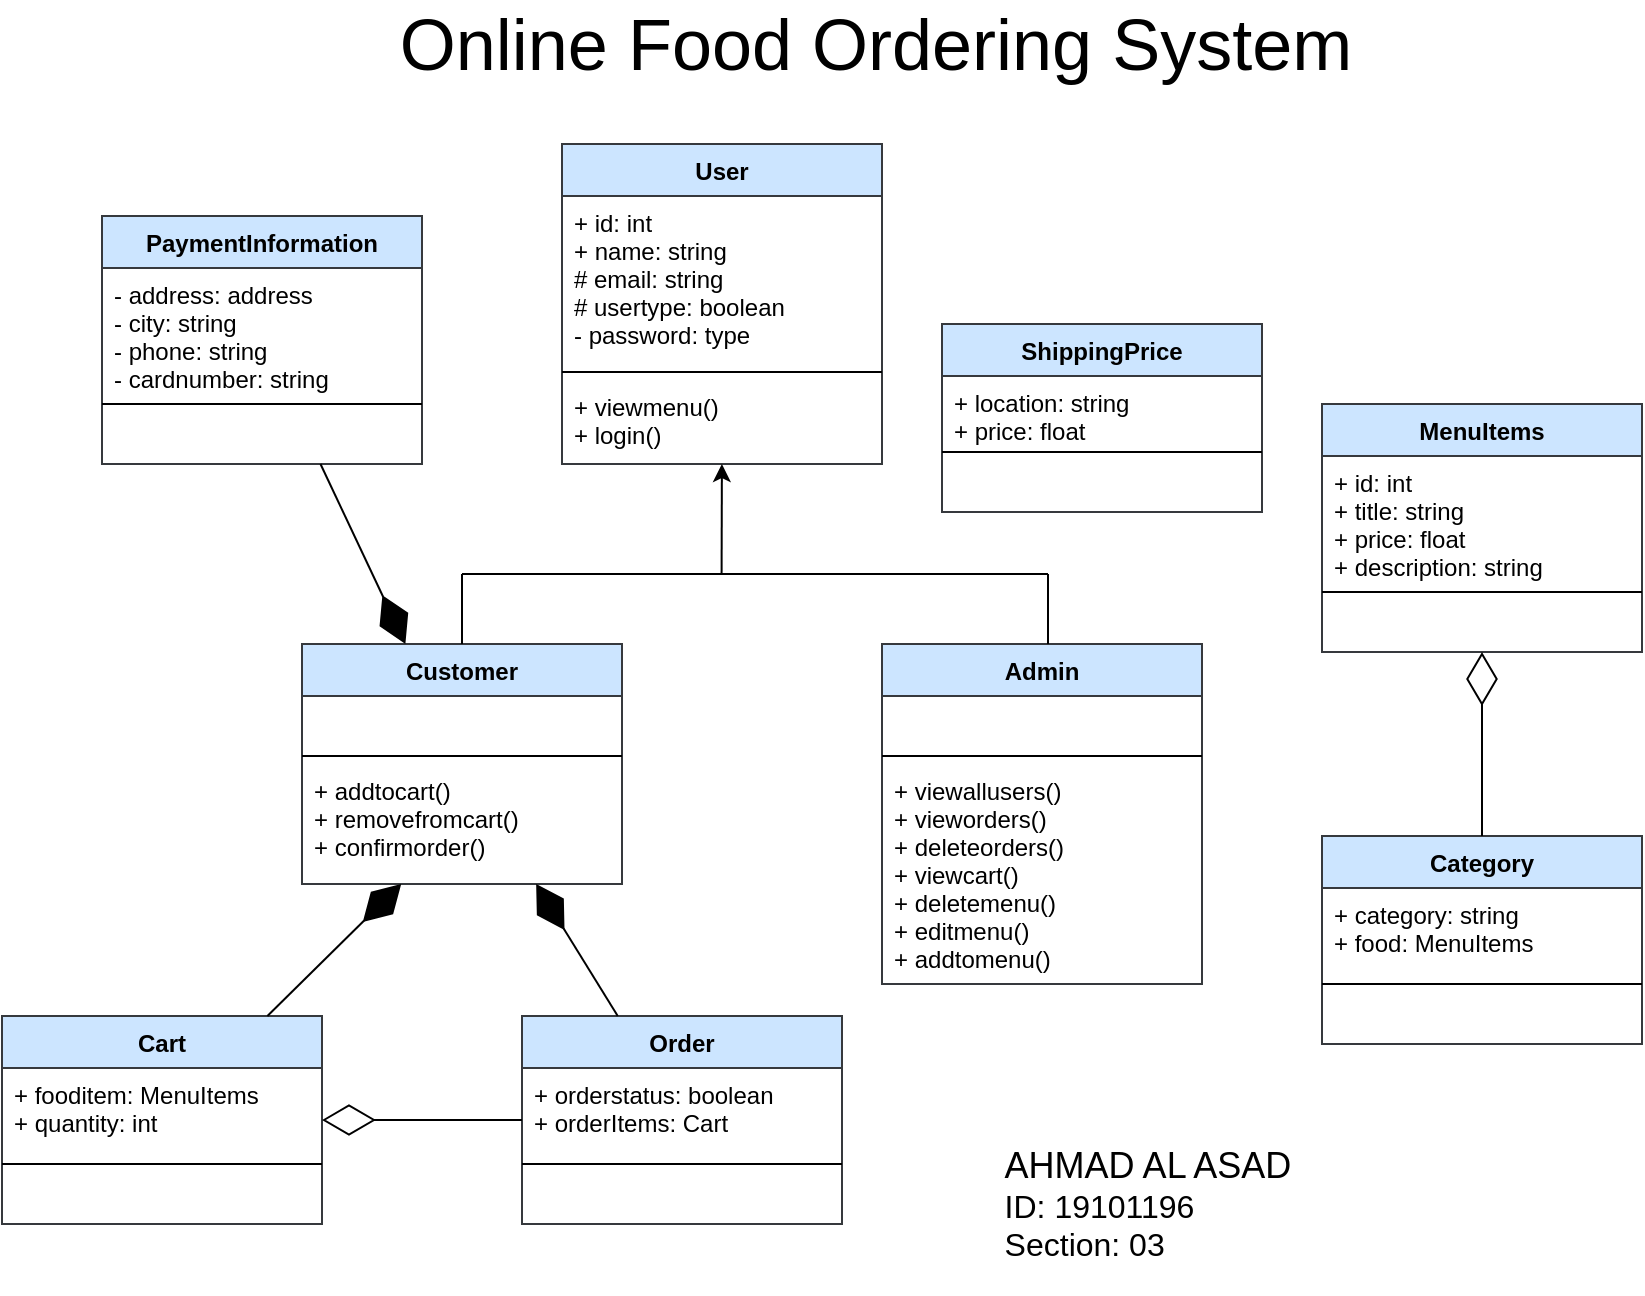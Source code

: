 <mxfile version="15.8.3" type="device"><diagram id="C5RBs43oDa-KdzZeNtuy" name="Page-1"><mxGraphModel dx="2500" dy="941" grid="1" gridSize="10" guides="1" tooltips="1" connect="1" arrows="1" fold="1" page="1" pageScale="1" pageWidth="827" pageHeight="1169" math="0" shadow="0"><root><mxCell id="WIyWlLk6GJQsqaUBKTNV-0"/><mxCell id="WIyWlLk6GJQsqaUBKTNV-1" parent="WIyWlLk6GJQsqaUBKTNV-0"/><mxCell id="1X6px22ZFiSQvDcf_eai-4" value="Cart" style="swimlane;fontStyle=1;align=center;verticalAlign=top;childLayout=stackLayout;horizontal=1;startSize=26;horizontalStack=0;resizeParent=1;resizeParentMax=0;resizeLast=0;collapsible=1;marginBottom=0;fillColor=#cce5ff;strokeColor=#36393d;" vertex="1" parent="WIyWlLk6GJQsqaUBKTNV-1"><mxGeometry x="-23" y="536" width="160" height="104" as="geometry"/></mxCell><mxCell id="1X6px22ZFiSQvDcf_eai-5" value="+ fooditem: MenuItems&#10;+ quantity: int" style="text;strokeColor=none;fillColor=none;align=left;verticalAlign=top;spacingLeft=4;spacingRight=4;overflow=hidden;rotatable=0;points=[[0,0.5],[1,0.5]];portConstraint=eastwest;" vertex="1" parent="1X6px22ZFiSQvDcf_eai-4"><mxGeometry y="26" width="160" height="44" as="geometry"/></mxCell><mxCell id="1X6px22ZFiSQvDcf_eai-6" value="" style="line;strokeWidth=1;fillColor=none;align=left;verticalAlign=middle;spacingTop=-1;spacingLeft=3;spacingRight=3;rotatable=0;labelPosition=right;points=[];portConstraint=eastwest;" vertex="1" parent="1X6px22ZFiSQvDcf_eai-4"><mxGeometry y="70" width="160" height="8" as="geometry"/></mxCell><mxCell id="1X6px22ZFiSQvDcf_eai-7" value=" " style="text;strokeColor=none;fillColor=none;align=left;verticalAlign=top;spacingLeft=4;spacingRight=4;overflow=hidden;rotatable=0;points=[[0,0.5],[1,0.5]];portConstraint=eastwest;" vertex="1" parent="1X6px22ZFiSQvDcf_eai-4"><mxGeometry y="78" width="160" height="26" as="geometry"/></mxCell><mxCell id="1X6px22ZFiSQvDcf_eai-8" value="Category" style="swimlane;fontStyle=1;align=center;verticalAlign=top;childLayout=stackLayout;horizontal=1;startSize=26;horizontalStack=0;resizeParent=1;resizeParentMax=0;resizeLast=0;collapsible=1;marginBottom=0;fillColor=#cce5ff;strokeColor=#36393d;" vertex="1" parent="WIyWlLk6GJQsqaUBKTNV-1"><mxGeometry x="637" y="446" width="160" height="104" as="geometry"/></mxCell><mxCell id="1X6px22ZFiSQvDcf_eai-9" value="+ category: string&#10;+ food: MenuItems" style="text;strokeColor=none;fillColor=none;align=left;verticalAlign=top;spacingLeft=4;spacingRight=4;overflow=hidden;rotatable=0;points=[[0,0.5],[1,0.5]];portConstraint=eastwest;" vertex="1" parent="1X6px22ZFiSQvDcf_eai-8"><mxGeometry y="26" width="160" height="44" as="geometry"/></mxCell><mxCell id="1X6px22ZFiSQvDcf_eai-10" value="" style="line;strokeWidth=1;fillColor=none;align=left;verticalAlign=middle;spacingTop=-1;spacingLeft=3;spacingRight=3;rotatable=0;labelPosition=right;points=[];portConstraint=eastwest;" vertex="1" parent="1X6px22ZFiSQvDcf_eai-8"><mxGeometry y="70" width="160" height="8" as="geometry"/></mxCell><mxCell id="1X6px22ZFiSQvDcf_eai-11" value=" " style="text;strokeColor=none;fillColor=none;align=left;verticalAlign=top;spacingLeft=4;spacingRight=4;overflow=hidden;rotatable=0;points=[[0,0.5],[1,0.5]];portConstraint=eastwest;" vertex="1" parent="1X6px22ZFiSQvDcf_eai-8"><mxGeometry y="78" width="160" height="26" as="geometry"/></mxCell><mxCell id="1X6px22ZFiSQvDcf_eai-12" value="MenuItems" style="swimlane;fontStyle=1;align=center;verticalAlign=top;childLayout=stackLayout;horizontal=1;startSize=26;horizontalStack=0;resizeParent=1;resizeParentMax=0;resizeLast=0;collapsible=1;marginBottom=0;fillColor=#cce5ff;strokeColor=#36393d;" vertex="1" parent="WIyWlLk6GJQsqaUBKTNV-1"><mxGeometry x="637" y="230" width="160" height="124" as="geometry"/></mxCell><mxCell id="1X6px22ZFiSQvDcf_eai-13" value="+ id: int&#10;+ title: string&#10;+ price: float&#10;+ description: string&#10;" style="text;strokeColor=none;fillColor=none;align=left;verticalAlign=top;spacingLeft=4;spacingRight=4;overflow=hidden;rotatable=0;points=[[0,0.5],[1,0.5]];portConstraint=eastwest;" vertex="1" parent="1X6px22ZFiSQvDcf_eai-12"><mxGeometry y="26" width="160" height="64" as="geometry"/></mxCell><mxCell id="1X6px22ZFiSQvDcf_eai-14" value="" style="line;strokeWidth=1;fillColor=none;align=left;verticalAlign=middle;spacingTop=-1;spacingLeft=3;spacingRight=3;rotatable=0;labelPosition=right;points=[];portConstraint=eastwest;" vertex="1" parent="1X6px22ZFiSQvDcf_eai-12"><mxGeometry y="90" width="160" height="8" as="geometry"/></mxCell><mxCell id="1X6px22ZFiSQvDcf_eai-15" value=" " style="text;strokeColor=none;fillColor=none;align=left;verticalAlign=top;spacingLeft=4;spacingRight=4;overflow=hidden;rotatable=0;points=[[0,0.5],[1,0.5]];portConstraint=eastwest;" vertex="1" parent="1X6px22ZFiSQvDcf_eai-12"><mxGeometry y="98" width="160" height="26" as="geometry"/></mxCell><mxCell id="1X6px22ZFiSQvDcf_eai-16" value="User" style="swimlane;fontStyle=1;align=center;verticalAlign=top;childLayout=stackLayout;horizontal=1;startSize=26;horizontalStack=0;resizeParent=1;resizeParentMax=0;resizeLast=0;collapsible=1;marginBottom=0;fillColor=#cce5ff;strokeColor=#36393d;" vertex="1" parent="WIyWlLk6GJQsqaUBKTNV-1"><mxGeometry x="257" y="100" width="160" height="160" as="geometry"/></mxCell><mxCell id="1X6px22ZFiSQvDcf_eai-17" value="+ id: int&#10;+ name: string&#10;# email: string&#10;# usertype: boolean&#10;- password: type" style="text;strokeColor=none;fillColor=none;align=left;verticalAlign=top;spacingLeft=4;spacingRight=4;overflow=hidden;rotatable=0;points=[[0,0.5],[1,0.5]];portConstraint=eastwest;" vertex="1" parent="1X6px22ZFiSQvDcf_eai-16"><mxGeometry y="26" width="160" height="84" as="geometry"/></mxCell><mxCell id="1X6px22ZFiSQvDcf_eai-18" value="" style="line;strokeWidth=1;fillColor=none;align=left;verticalAlign=middle;spacingTop=-1;spacingLeft=3;spacingRight=3;rotatable=0;labelPosition=right;points=[];portConstraint=eastwest;" vertex="1" parent="1X6px22ZFiSQvDcf_eai-16"><mxGeometry y="110" width="160" height="8" as="geometry"/></mxCell><mxCell id="1X6px22ZFiSQvDcf_eai-19" value="+ viewmenu()&#10;+ login()" style="text;strokeColor=none;fillColor=none;align=left;verticalAlign=top;spacingLeft=4;spacingRight=4;overflow=hidden;rotatable=0;points=[[0,0.5],[1,0.5]];portConstraint=eastwest;" vertex="1" parent="1X6px22ZFiSQvDcf_eai-16"><mxGeometry y="118" width="160" height="42" as="geometry"/></mxCell><mxCell id="1X6px22ZFiSQvDcf_eai-20" value="ShippingPrice" style="swimlane;fontStyle=1;align=center;verticalAlign=top;childLayout=stackLayout;horizontal=1;startSize=26;horizontalStack=0;resizeParent=1;resizeParentMax=0;resizeLast=0;collapsible=1;marginBottom=0;fillColor=#cce5ff;strokeColor=#36393d;" vertex="1" parent="WIyWlLk6GJQsqaUBKTNV-1"><mxGeometry x="447" y="190" width="160" height="94" as="geometry"/></mxCell><mxCell id="1X6px22ZFiSQvDcf_eai-21" value="+ location: string&#10;+ price: float" style="text;strokeColor=none;fillColor=none;align=left;verticalAlign=top;spacingLeft=4;spacingRight=4;overflow=hidden;rotatable=0;points=[[0,0.5],[1,0.5]];portConstraint=eastwest;" vertex="1" parent="1X6px22ZFiSQvDcf_eai-20"><mxGeometry y="26" width="160" height="34" as="geometry"/></mxCell><mxCell id="1X6px22ZFiSQvDcf_eai-22" value="" style="line;strokeWidth=1;fillColor=none;align=left;verticalAlign=middle;spacingTop=-1;spacingLeft=3;spacingRight=3;rotatable=0;labelPosition=right;points=[];portConstraint=eastwest;" vertex="1" parent="1X6px22ZFiSQvDcf_eai-20"><mxGeometry y="60" width="160" height="8" as="geometry"/></mxCell><mxCell id="1X6px22ZFiSQvDcf_eai-23" value=" " style="text;strokeColor=none;fillColor=none;align=left;verticalAlign=top;spacingLeft=4;spacingRight=4;overflow=hidden;rotatable=0;points=[[0,0.5],[1,0.5]];portConstraint=eastwest;" vertex="1" parent="1X6px22ZFiSQvDcf_eai-20"><mxGeometry y="68" width="160" height="26" as="geometry"/></mxCell><mxCell id="1X6px22ZFiSQvDcf_eai-24" value="Order" style="swimlane;fontStyle=1;align=center;verticalAlign=top;childLayout=stackLayout;horizontal=1;startSize=26;horizontalStack=0;resizeParent=1;resizeParentMax=0;resizeLast=0;collapsible=1;marginBottom=0;fillColor=#cce5ff;strokeColor=#36393d;" vertex="1" parent="WIyWlLk6GJQsqaUBKTNV-1"><mxGeometry x="237" y="536" width="160" height="104" as="geometry"/></mxCell><mxCell id="1X6px22ZFiSQvDcf_eai-25" value="+ orderstatus: boolean&#10;+ orderItems: Cart" style="text;strokeColor=none;fillColor=none;align=left;verticalAlign=top;spacingLeft=4;spacingRight=4;overflow=hidden;rotatable=0;points=[[0,0.5],[1,0.5]];portConstraint=eastwest;" vertex="1" parent="1X6px22ZFiSQvDcf_eai-24"><mxGeometry y="26" width="160" height="44" as="geometry"/></mxCell><mxCell id="1X6px22ZFiSQvDcf_eai-26" value="" style="line;strokeWidth=1;fillColor=none;align=left;verticalAlign=middle;spacingTop=-1;spacingLeft=3;spacingRight=3;rotatable=0;labelPosition=right;points=[];portConstraint=eastwest;" vertex="1" parent="1X6px22ZFiSQvDcf_eai-24"><mxGeometry y="70" width="160" height="8" as="geometry"/></mxCell><mxCell id="1X6px22ZFiSQvDcf_eai-27" value=" " style="text;strokeColor=none;fillColor=none;align=left;verticalAlign=top;spacingLeft=4;spacingRight=4;overflow=hidden;rotatable=0;points=[[0,0.5],[1,0.5]];portConstraint=eastwest;" vertex="1" parent="1X6px22ZFiSQvDcf_eai-24"><mxGeometry y="78" width="160" height="26" as="geometry"/></mxCell><mxCell id="1X6px22ZFiSQvDcf_eai-28" value="Customer" style="swimlane;fontStyle=1;align=center;verticalAlign=top;childLayout=stackLayout;horizontal=1;startSize=26;horizontalStack=0;resizeParent=1;resizeParentMax=0;resizeLast=0;collapsible=1;marginBottom=0;fillColor=#cce5ff;strokeColor=#36393d;" vertex="1" parent="WIyWlLk6GJQsqaUBKTNV-1"><mxGeometry x="127" y="350" width="160" height="120" as="geometry"/></mxCell><mxCell id="1X6px22ZFiSQvDcf_eai-29" value=" " style="text;strokeColor=none;fillColor=none;align=left;verticalAlign=top;spacingLeft=4;spacingRight=4;overflow=hidden;rotatable=0;points=[[0,0.5],[1,0.5]];portConstraint=eastwest;" vertex="1" parent="1X6px22ZFiSQvDcf_eai-28"><mxGeometry y="26" width="160" height="26" as="geometry"/></mxCell><mxCell id="1X6px22ZFiSQvDcf_eai-30" value="" style="line;strokeWidth=1;fillColor=none;align=left;verticalAlign=middle;spacingTop=-1;spacingLeft=3;spacingRight=3;rotatable=0;labelPosition=right;points=[];portConstraint=eastwest;" vertex="1" parent="1X6px22ZFiSQvDcf_eai-28"><mxGeometry y="52" width="160" height="8" as="geometry"/></mxCell><mxCell id="1X6px22ZFiSQvDcf_eai-31" value="+ addtocart()&#10;+ removefromcart()&#10;+ confirmorder()" style="text;strokeColor=none;fillColor=none;align=left;verticalAlign=top;spacingLeft=4;spacingRight=4;overflow=hidden;rotatable=0;points=[[0,0.5],[1,0.5]];portConstraint=eastwest;" vertex="1" parent="1X6px22ZFiSQvDcf_eai-28"><mxGeometry y="60" width="160" height="60" as="geometry"/></mxCell><mxCell id="1X6px22ZFiSQvDcf_eai-32" value="Admin" style="swimlane;fontStyle=1;align=center;verticalAlign=top;childLayout=stackLayout;horizontal=1;startSize=26;horizontalStack=0;resizeParent=1;resizeParentMax=0;resizeLast=0;collapsible=1;marginBottom=0;fillColor=#cce5ff;strokeColor=#36393d;" vertex="1" parent="WIyWlLk6GJQsqaUBKTNV-1"><mxGeometry x="417" y="350" width="160" height="170" as="geometry"/></mxCell><mxCell id="1X6px22ZFiSQvDcf_eai-33" value=" " style="text;strokeColor=none;fillColor=none;align=left;verticalAlign=top;spacingLeft=4;spacingRight=4;overflow=hidden;rotatable=0;points=[[0,0.5],[1,0.5]];portConstraint=eastwest;" vertex="1" parent="1X6px22ZFiSQvDcf_eai-32"><mxGeometry y="26" width="160" height="26" as="geometry"/></mxCell><mxCell id="1X6px22ZFiSQvDcf_eai-34" value="" style="line;strokeWidth=1;fillColor=none;align=left;verticalAlign=middle;spacingTop=-1;spacingLeft=3;spacingRight=3;rotatable=0;labelPosition=right;points=[];portConstraint=eastwest;" vertex="1" parent="1X6px22ZFiSQvDcf_eai-32"><mxGeometry y="52" width="160" height="8" as="geometry"/></mxCell><mxCell id="1X6px22ZFiSQvDcf_eai-35" value="+ viewallusers()&#10;+ vieworders()&#10;+ deleteorders()&#10;+ viewcart()&#10;+ deletemenu()&#10;+ editmenu()&#10;+ addtomenu()" style="text;strokeColor=none;fillColor=none;align=left;verticalAlign=top;spacingLeft=4;spacingRight=4;overflow=hidden;rotatable=0;points=[[0,0.5],[1,0.5]];portConstraint=eastwest;" vertex="1" parent="1X6px22ZFiSQvDcf_eai-32"><mxGeometry y="60" width="160" height="110" as="geometry"/></mxCell><mxCell id="1X6px22ZFiSQvDcf_eai-36" value="" style="endArrow=diamondThin;endFill=1;endSize=24;html=1;rounded=0;" edge="1" parent="WIyWlLk6GJQsqaUBKTNV-1" source="1X6px22ZFiSQvDcf_eai-4" target="1X6px22ZFiSQvDcf_eai-31"><mxGeometry width="160" relative="1" as="geometry"><mxPoint x="437" y="410" as="sourcePoint"/><mxPoint x="597" y="410" as="targetPoint"/></mxGeometry></mxCell><mxCell id="1X6px22ZFiSQvDcf_eai-37" value="" style="shape=line;html=1;strokeWidth=1;strokeColor=#000000;" vertex="1" parent="WIyWlLk6GJQsqaUBKTNV-1"><mxGeometry x="207" y="310" width="293" height="10" as="geometry"/></mxCell><mxCell id="1X6px22ZFiSQvDcf_eai-40" value="" style="endArrow=none;html=1;rounded=0;strokeColor=#000000;entryX=1;entryY=0.5;entryDx=0;entryDy=0;entryPerimeter=0;" edge="1" parent="WIyWlLk6GJQsqaUBKTNV-1"><mxGeometry width="50" height="50" relative="1" as="geometry"><mxPoint x="500" y="350" as="sourcePoint"/><mxPoint x="500" y="315" as="targetPoint"/></mxGeometry></mxCell><mxCell id="1X6px22ZFiSQvDcf_eai-41" value="" style="endArrow=none;html=1;rounded=0;strokeColor=#000000;entryX=0;entryY=0.5;entryDx=0;entryDy=0;entryPerimeter=0;" edge="1" parent="WIyWlLk6GJQsqaUBKTNV-1" source="1X6px22ZFiSQvDcf_eai-28" target="1X6px22ZFiSQvDcf_eai-37"><mxGeometry width="50" height="50" relative="1" as="geometry"><mxPoint x="417" y="330" as="sourcePoint"/><mxPoint x="467" y="280" as="targetPoint"/></mxGeometry></mxCell><mxCell id="1X6px22ZFiSQvDcf_eai-42" value="" style="endArrow=diamondThin;endFill=1;endSize=24;html=1;rounded=0;strokeColor=#000000;" edge="1" parent="WIyWlLk6GJQsqaUBKTNV-1" source="1X6px22ZFiSQvDcf_eai-24" target="1X6px22ZFiSQvDcf_eai-28"><mxGeometry width="160" relative="1" as="geometry"><mxPoint x="167" y="420" as="sourcePoint"/><mxPoint x="327" y="420" as="targetPoint"/></mxGeometry></mxCell><mxCell id="1X6px22ZFiSQvDcf_eai-44" value="PaymentInformation" style="swimlane;fontStyle=1;align=center;verticalAlign=top;childLayout=stackLayout;horizontal=1;startSize=26;horizontalStack=0;resizeParent=1;resizeParentMax=0;resizeLast=0;collapsible=1;marginBottom=0;strokeColor=#36393d;strokeWidth=1;fillColor=#cce5ff;" vertex="1" parent="WIyWlLk6GJQsqaUBKTNV-1"><mxGeometry x="27" y="136" width="160" height="124" as="geometry"/></mxCell><mxCell id="1X6px22ZFiSQvDcf_eai-45" value="- address: address&#10;- city: string&#10;- phone: string&#10;- cardnumber: string" style="text;strokeColor=none;fillColor=none;align=left;verticalAlign=top;spacingLeft=4;spacingRight=4;overflow=hidden;rotatable=0;points=[[0,0.5],[1,0.5]];portConstraint=eastwest;" vertex="1" parent="1X6px22ZFiSQvDcf_eai-44"><mxGeometry y="26" width="160" height="64" as="geometry"/></mxCell><mxCell id="1X6px22ZFiSQvDcf_eai-46" value="" style="line;strokeWidth=1;fillColor=none;align=left;verticalAlign=middle;spacingTop=-1;spacingLeft=3;spacingRight=3;rotatable=0;labelPosition=right;points=[];portConstraint=eastwest;" vertex="1" parent="1X6px22ZFiSQvDcf_eai-44"><mxGeometry y="90" width="160" height="8" as="geometry"/></mxCell><mxCell id="1X6px22ZFiSQvDcf_eai-47" value=" " style="text;strokeColor=none;fillColor=none;align=left;verticalAlign=top;spacingLeft=4;spacingRight=4;overflow=hidden;rotatable=0;points=[[0,0.5],[1,0.5]];portConstraint=eastwest;" vertex="1" parent="1X6px22ZFiSQvDcf_eai-44"><mxGeometry y="98" width="160" height="26" as="geometry"/></mxCell><mxCell id="1X6px22ZFiSQvDcf_eai-48" value="" style="endArrow=diamondThin;endFill=1;endSize=24;html=1;rounded=0;strokeColor=#000000;" edge="1" parent="WIyWlLk6GJQsqaUBKTNV-1" source="1X6px22ZFiSQvDcf_eai-44" target="1X6px22ZFiSQvDcf_eai-28"><mxGeometry width="160" relative="1" as="geometry"><mxPoint x="337" y="550" as="sourcePoint"/><mxPoint x="497" y="550" as="targetPoint"/></mxGeometry></mxCell><mxCell id="1X6px22ZFiSQvDcf_eai-49" value="" style="endArrow=diamondThin;endFill=0;endSize=24;html=1;rounded=0;strokeColor=#000000;" edge="1" parent="WIyWlLk6GJQsqaUBKTNV-1" source="1X6px22ZFiSQvDcf_eai-8" target="1X6px22ZFiSQvDcf_eai-12"><mxGeometry width="160" relative="1" as="geometry"><mxPoint x="697" y="210" as="sourcePoint"/><mxPoint x="857" y="210" as="targetPoint"/></mxGeometry></mxCell><mxCell id="1X6px22ZFiSQvDcf_eai-67" value="" style="endArrow=diamondThin;endFill=0;endSize=24;html=1;rounded=0;strokeColor=#000000;" edge="1" parent="WIyWlLk6GJQsqaUBKTNV-1" source="1X6px22ZFiSQvDcf_eai-24" target="1X6px22ZFiSQvDcf_eai-4"><mxGeometry width="160" relative="1" as="geometry"><mxPoint x="187" y="680" as="sourcePoint"/><mxPoint x="347" y="680" as="targetPoint"/></mxGeometry></mxCell><mxCell id="1X6px22ZFiSQvDcf_eai-68" value="" style="endArrow=classic;html=1;rounded=0;strokeColor=#000000;exitX=0.443;exitY=0.515;exitDx=0;exitDy=0;exitPerimeter=0;" edge="1" parent="WIyWlLk6GJQsqaUBKTNV-1" source="1X6px22ZFiSQvDcf_eai-37" target="1X6px22ZFiSQvDcf_eai-19"><mxGeometry width="50" height="50" relative="1" as="geometry"><mxPoint x="330" y="360" as="sourcePoint"/><mxPoint x="380" y="310" as="targetPoint"/></mxGeometry></mxCell><mxCell id="1X6px22ZFiSQvDcf_eai-69" value="&lt;div style=&quot;text-align: justify&quot;&gt;&lt;font style=&quot;font-size: 18px&quot;&gt;AHMAD AL ASAD&lt;/font&gt;&lt;/div&gt;&lt;font size=&quot;3&quot;&gt;&lt;div style=&quot;text-align: justify&quot;&gt;&lt;span&gt;ID: 19101196&lt;/span&gt;&lt;/div&gt;&lt;div style=&quot;text-align: justify&quot;&gt;Section: 03&lt;/div&gt;&lt;/font&gt;" style="text;html=1;strokeColor=none;fillColor=none;align=center;verticalAlign=middle;whiteSpace=wrap;rounded=0;" vertex="1" parent="WIyWlLk6GJQsqaUBKTNV-1"><mxGeometry x="460" y="585" width="180" height="90" as="geometry"/></mxCell><mxCell id="1X6px22ZFiSQvDcf_eai-70" value="&lt;font style=&quot;font-size: 36px&quot;&gt;Online Food Ordering System&lt;/font&gt;" style="text;html=1;strokeColor=none;fillColor=none;align=center;verticalAlign=middle;whiteSpace=wrap;rounded=0;" vertex="1" parent="WIyWlLk6GJQsqaUBKTNV-1"><mxGeometry x="130" y="40" width="567.5" height="20" as="geometry"/></mxCell></root></mxGraphModel></diagram></mxfile>